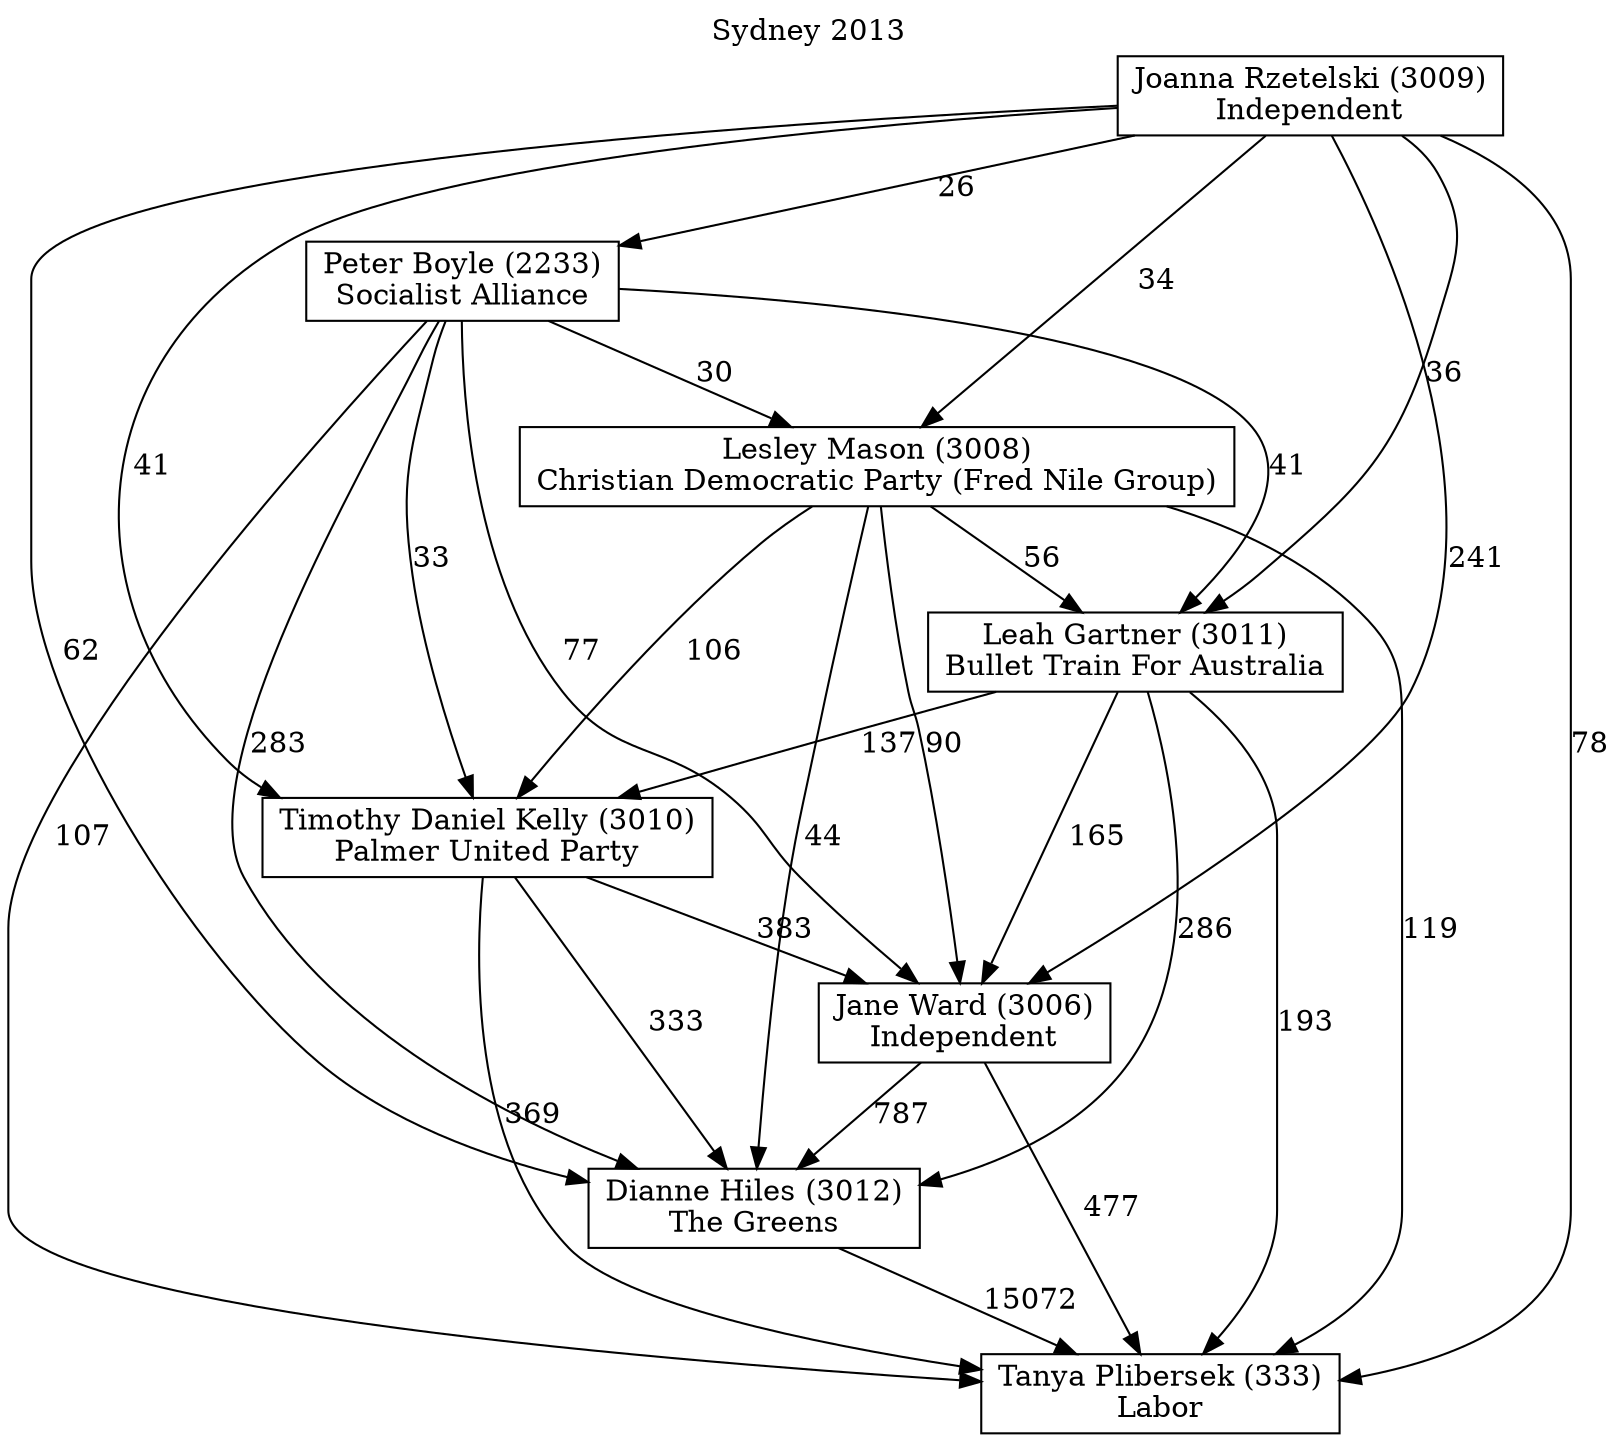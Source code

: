 // House preference flow
digraph "Tanya Plibersek (333)_Sydney_2013" {
	graph [label="Sydney 2013" labelloc=t mclimit=10]
	node [shape=box]
	"Dianne Hiles (3012)" [label="Dianne Hiles (3012)
The Greens"]
	"Jane Ward (3006)" [label="Jane Ward (3006)
Independent"]
	"Joanna Rzetelski (3009)" [label="Joanna Rzetelski (3009)
Independent"]
	"Leah Gartner (3011)" [label="Leah Gartner (3011)
Bullet Train For Australia"]
	"Lesley Mason (3008)" [label="Lesley Mason (3008)
Christian Democratic Party (Fred Nile Group)"]
	"Peter Boyle (2233)" [label="Peter Boyle (2233)
Socialist Alliance"]
	"Tanya Plibersek (333)" [label="Tanya Plibersek (333)
Labor"]
	"Timothy Daniel Kelly (3010)" [label="Timothy Daniel Kelly (3010)
Palmer United Party"]
	"Dianne Hiles (3012)" -> "Tanya Plibersek (333)" [label=15072]
	"Jane Ward (3006)" -> "Dianne Hiles (3012)" [label=787]
	"Jane Ward (3006)" -> "Tanya Plibersek (333)" [label=477]
	"Joanna Rzetelski (3009)" -> "Dianne Hiles (3012)" [label=62]
	"Joanna Rzetelski (3009)" -> "Jane Ward (3006)" [label=241]
	"Joanna Rzetelski (3009)" -> "Leah Gartner (3011)" [label=36]
	"Joanna Rzetelski (3009)" -> "Lesley Mason (3008)" [label=34]
	"Joanna Rzetelski (3009)" -> "Peter Boyle (2233)" [label=26]
	"Joanna Rzetelski (3009)" -> "Tanya Plibersek (333)" [label=78]
	"Joanna Rzetelski (3009)" -> "Timothy Daniel Kelly (3010)" [label=41]
	"Leah Gartner (3011)" -> "Dianne Hiles (3012)" [label=286]
	"Leah Gartner (3011)" -> "Jane Ward (3006)" [label=165]
	"Leah Gartner (3011)" -> "Tanya Plibersek (333)" [label=193]
	"Leah Gartner (3011)" -> "Timothy Daniel Kelly (3010)" [label=137]
	"Lesley Mason (3008)" -> "Dianne Hiles (3012)" [label=44]
	"Lesley Mason (3008)" -> "Jane Ward (3006)" [label=90]
	"Lesley Mason (3008)" -> "Leah Gartner (3011)" [label=56]
	"Lesley Mason (3008)" -> "Tanya Plibersek (333)" [label=119]
	"Lesley Mason (3008)" -> "Timothy Daniel Kelly (3010)" [label=106]
	"Peter Boyle (2233)" -> "Dianne Hiles (3012)" [label=283]
	"Peter Boyle (2233)" -> "Jane Ward (3006)" [label=77]
	"Peter Boyle (2233)" -> "Leah Gartner (3011)" [label=41]
	"Peter Boyle (2233)" -> "Lesley Mason (3008)" [label=30]
	"Peter Boyle (2233)" -> "Tanya Plibersek (333)" [label=107]
	"Peter Boyle (2233)" -> "Timothy Daniel Kelly (3010)" [label=33]
	"Timothy Daniel Kelly (3010)" -> "Dianne Hiles (3012)" [label=333]
	"Timothy Daniel Kelly (3010)" -> "Jane Ward (3006)" [label=383]
	"Timothy Daniel Kelly (3010)" -> "Tanya Plibersek (333)" [label=369]
}
